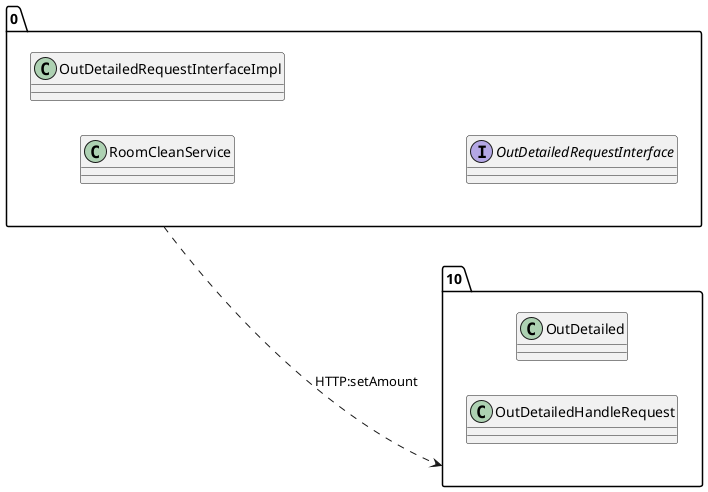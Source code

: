 @startuml 
allow_mixing
left to right direction
package "0"{
class RoomCleanService
class OutDetailedRequestInterfaceImpl
interface OutDetailedRequestInterface

}
package "10"{
class OutDetailed
class OutDetailedHandleRequest

}
"0" ..> "10":HTTP:setAmount
@enduml